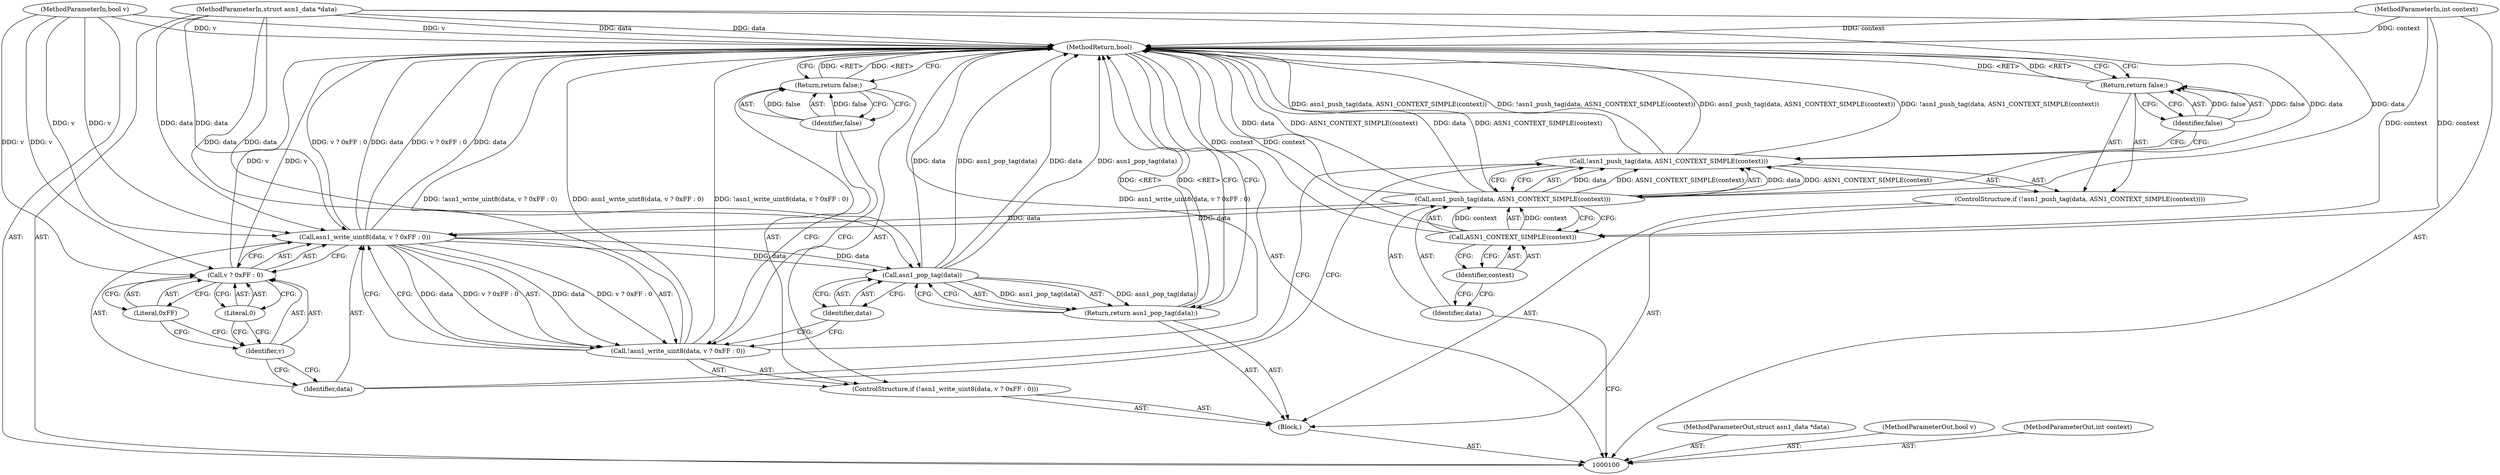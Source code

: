 digraph "0_samba_9d989c9dd7a5b92d0c5d65287935471b83b6e884_2" {
"1000126" [label="(MethodReturn,bool)"];
"1000101" [label="(MethodParameterIn,struct asn1_data *data)"];
"1000162" [label="(MethodParameterOut,struct asn1_data *data)"];
"1000102" [label="(MethodParameterIn,bool v)"];
"1000163" [label="(MethodParameterOut,bool v)"];
"1000103" [label="(MethodParameterIn,int context)"];
"1000164" [label="(MethodParameterOut,int context)"];
"1000104" [label="(Block,)"];
"1000106" [label="(Call,!asn1_push_tag(data, ASN1_CONTEXT_SIMPLE(context)))"];
"1000107" [label="(Call,asn1_push_tag(data, ASN1_CONTEXT_SIMPLE(context)))"];
"1000108" [label="(Identifier,data)"];
"1000109" [label="(Call,ASN1_CONTEXT_SIMPLE(context))"];
"1000110" [label="(Identifier,context)"];
"1000111" [label="(Return,return false;)"];
"1000105" [label="(ControlStructure,if (!asn1_push_tag(data, ASN1_CONTEXT_SIMPLE(context))))"];
"1000112" [label="(Identifier,false)"];
"1000114" [label="(Call,!asn1_write_uint8(data, v ? 0xFF : 0))"];
"1000115" [label="(Call,asn1_write_uint8(data, v ? 0xFF : 0))"];
"1000116" [label="(Identifier,data)"];
"1000117" [label="(Call,v ? 0xFF : 0)"];
"1000118" [label="(Identifier,v)"];
"1000119" [label="(Literal,0xFF)"];
"1000120" [label="(Literal,0)"];
"1000121" [label="(Return,return false;)"];
"1000122" [label="(Identifier,false)"];
"1000113" [label="(ControlStructure,if (!asn1_write_uint8(data, v ? 0xFF : 0)))"];
"1000124" [label="(Call,asn1_pop_tag(data))"];
"1000125" [label="(Identifier,data)"];
"1000123" [label="(Return,return asn1_pop_tag(data);)"];
"1000126" -> "1000100"  [label="AST: "];
"1000126" -> "1000111"  [label="CFG: "];
"1000126" -> "1000121"  [label="CFG: "];
"1000126" -> "1000123"  [label="CFG: "];
"1000111" -> "1000126"  [label="DDG: <RET>"];
"1000115" -> "1000126"  [label="DDG: v ? 0xFF : 0"];
"1000115" -> "1000126"  [label="DDG: data"];
"1000124" -> "1000126"  [label="DDG: data"];
"1000124" -> "1000126"  [label="DDG: asn1_pop_tag(data)"];
"1000107" -> "1000126"  [label="DDG: data"];
"1000107" -> "1000126"  [label="DDG: ASN1_CONTEXT_SIMPLE(context)"];
"1000106" -> "1000126"  [label="DDG: asn1_push_tag(data, ASN1_CONTEXT_SIMPLE(context))"];
"1000106" -> "1000126"  [label="DDG: !asn1_push_tag(data, ASN1_CONTEXT_SIMPLE(context))"];
"1000114" -> "1000126"  [label="DDG: !asn1_write_uint8(data, v ? 0xFF : 0)"];
"1000114" -> "1000126"  [label="DDG: asn1_write_uint8(data, v ? 0xFF : 0)"];
"1000103" -> "1000126"  [label="DDG: context"];
"1000117" -> "1000126"  [label="DDG: v"];
"1000102" -> "1000126"  [label="DDG: v"];
"1000101" -> "1000126"  [label="DDG: data"];
"1000109" -> "1000126"  [label="DDG: context"];
"1000121" -> "1000126"  [label="DDG: <RET>"];
"1000123" -> "1000126"  [label="DDG: <RET>"];
"1000101" -> "1000100"  [label="AST: "];
"1000101" -> "1000126"  [label="DDG: data"];
"1000101" -> "1000107"  [label="DDG: data"];
"1000101" -> "1000115"  [label="DDG: data"];
"1000101" -> "1000124"  [label="DDG: data"];
"1000162" -> "1000100"  [label="AST: "];
"1000102" -> "1000100"  [label="AST: "];
"1000102" -> "1000126"  [label="DDG: v"];
"1000102" -> "1000115"  [label="DDG: v"];
"1000102" -> "1000117"  [label="DDG: v"];
"1000163" -> "1000100"  [label="AST: "];
"1000103" -> "1000100"  [label="AST: "];
"1000103" -> "1000126"  [label="DDG: context"];
"1000103" -> "1000109"  [label="DDG: context"];
"1000164" -> "1000100"  [label="AST: "];
"1000104" -> "1000100"  [label="AST: "];
"1000105" -> "1000104"  [label="AST: "];
"1000113" -> "1000104"  [label="AST: "];
"1000123" -> "1000104"  [label="AST: "];
"1000106" -> "1000105"  [label="AST: "];
"1000106" -> "1000107"  [label="CFG: "];
"1000107" -> "1000106"  [label="AST: "];
"1000112" -> "1000106"  [label="CFG: "];
"1000116" -> "1000106"  [label="CFG: "];
"1000106" -> "1000126"  [label="DDG: asn1_push_tag(data, ASN1_CONTEXT_SIMPLE(context))"];
"1000106" -> "1000126"  [label="DDG: !asn1_push_tag(data, ASN1_CONTEXT_SIMPLE(context))"];
"1000107" -> "1000106"  [label="DDG: data"];
"1000107" -> "1000106"  [label="DDG: ASN1_CONTEXT_SIMPLE(context)"];
"1000107" -> "1000106"  [label="AST: "];
"1000107" -> "1000109"  [label="CFG: "];
"1000108" -> "1000107"  [label="AST: "];
"1000109" -> "1000107"  [label="AST: "];
"1000106" -> "1000107"  [label="CFG: "];
"1000107" -> "1000126"  [label="DDG: data"];
"1000107" -> "1000126"  [label="DDG: ASN1_CONTEXT_SIMPLE(context)"];
"1000107" -> "1000106"  [label="DDG: data"];
"1000107" -> "1000106"  [label="DDG: ASN1_CONTEXT_SIMPLE(context)"];
"1000101" -> "1000107"  [label="DDG: data"];
"1000109" -> "1000107"  [label="DDG: context"];
"1000107" -> "1000115"  [label="DDG: data"];
"1000108" -> "1000107"  [label="AST: "];
"1000108" -> "1000100"  [label="CFG: "];
"1000110" -> "1000108"  [label="CFG: "];
"1000109" -> "1000107"  [label="AST: "];
"1000109" -> "1000110"  [label="CFG: "];
"1000110" -> "1000109"  [label="AST: "];
"1000107" -> "1000109"  [label="CFG: "];
"1000109" -> "1000126"  [label="DDG: context"];
"1000109" -> "1000107"  [label="DDG: context"];
"1000103" -> "1000109"  [label="DDG: context"];
"1000110" -> "1000109"  [label="AST: "];
"1000110" -> "1000108"  [label="CFG: "];
"1000109" -> "1000110"  [label="CFG: "];
"1000111" -> "1000105"  [label="AST: "];
"1000111" -> "1000112"  [label="CFG: "];
"1000112" -> "1000111"  [label="AST: "];
"1000126" -> "1000111"  [label="CFG: "];
"1000111" -> "1000126"  [label="DDG: <RET>"];
"1000112" -> "1000111"  [label="DDG: false"];
"1000105" -> "1000104"  [label="AST: "];
"1000106" -> "1000105"  [label="AST: "];
"1000111" -> "1000105"  [label="AST: "];
"1000112" -> "1000111"  [label="AST: "];
"1000112" -> "1000106"  [label="CFG: "];
"1000111" -> "1000112"  [label="CFG: "];
"1000112" -> "1000111"  [label="DDG: false"];
"1000114" -> "1000113"  [label="AST: "];
"1000114" -> "1000115"  [label="CFG: "];
"1000115" -> "1000114"  [label="AST: "];
"1000122" -> "1000114"  [label="CFG: "];
"1000125" -> "1000114"  [label="CFG: "];
"1000114" -> "1000126"  [label="DDG: !asn1_write_uint8(data, v ? 0xFF : 0)"];
"1000114" -> "1000126"  [label="DDG: asn1_write_uint8(data, v ? 0xFF : 0)"];
"1000115" -> "1000114"  [label="DDG: data"];
"1000115" -> "1000114"  [label="DDG: v ? 0xFF : 0"];
"1000115" -> "1000114"  [label="AST: "];
"1000115" -> "1000117"  [label="CFG: "];
"1000116" -> "1000115"  [label="AST: "];
"1000117" -> "1000115"  [label="AST: "];
"1000114" -> "1000115"  [label="CFG: "];
"1000115" -> "1000126"  [label="DDG: v ? 0xFF : 0"];
"1000115" -> "1000126"  [label="DDG: data"];
"1000115" -> "1000114"  [label="DDG: data"];
"1000115" -> "1000114"  [label="DDG: v ? 0xFF : 0"];
"1000107" -> "1000115"  [label="DDG: data"];
"1000101" -> "1000115"  [label="DDG: data"];
"1000102" -> "1000115"  [label="DDG: v"];
"1000115" -> "1000124"  [label="DDG: data"];
"1000116" -> "1000115"  [label="AST: "];
"1000116" -> "1000106"  [label="CFG: "];
"1000118" -> "1000116"  [label="CFG: "];
"1000117" -> "1000115"  [label="AST: "];
"1000117" -> "1000119"  [label="CFG: "];
"1000117" -> "1000120"  [label="CFG: "];
"1000118" -> "1000117"  [label="AST: "];
"1000119" -> "1000117"  [label="AST: "];
"1000120" -> "1000117"  [label="AST: "];
"1000115" -> "1000117"  [label="CFG: "];
"1000117" -> "1000126"  [label="DDG: v"];
"1000102" -> "1000117"  [label="DDG: v"];
"1000118" -> "1000117"  [label="AST: "];
"1000118" -> "1000116"  [label="CFG: "];
"1000119" -> "1000118"  [label="CFG: "];
"1000120" -> "1000118"  [label="CFG: "];
"1000119" -> "1000117"  [label="AST: "];
"1000119" -> "1000118"  [label="CFG: "];
"1000117" -> "1000119"  [label="CFG: "];
"1000120" -> "1000117"  [label="AST: "];
"1000120" -> "1000118"  [label="CFG: "];
"1000117" -> "1000120"  [label="CFG: "];
"1000121" -> "1000113"  [label="AST: "];
"1000121" -> "1000122"  [label="CFG: "];
"1000122" -> "1000121"  [label="AST: "];
"1000126" -> "1000121"  [label="CFG: "];
"1000121" -> "1000126"  [label="DDG: <RET>"];
"1000122" -> "1000121"  [label="DDG: false"];
"1000122" -> "1000121"  [label="AST: "];
"1000122" -> "1000114"  [label="CFG: "];
"1000121" -> "1000122"  [label="CFG: "];
"1000122" -> "1000121"  [label="DDG: false"];
"1000113" -> "1000104"  [label="AST: "];
"1000114" -> "1000113"  [label="AST: "];
"1000121" -> "1000113"  [label="AST: "];
"1000124" -> "1000123"  [label="AST: "];
"1000124" -> "1000125"  [label="CFG: "];
"1000125" -> "1000124"  [label="AST: "];
"1000123" -> "1000124"  [label="CFG: "];
"1000124" -> "1000126"  [label="DDG: data"];
"1000124" -> "1000126"  [label="DDG: asn1_pop_tag(data)"];
"1000124" -> "1000123"  [label="DDG: asn1_pop_tag(data)"];
"1000115" -> "1000124"  [label="DDG: data"];
"1000101" -> "1000124"  [label="DDG: data"];
"1000125" -> "1000124"  [label="AST: "];
"1000125" -> "1000114"  [label="CFG: "];
"1000124" -> "1000125"  [label="CFG: "];
"1000123" -> "1000104"  [label="AST: "];
"1000123" -> "1000124"  [label="CFG: "];
"1000124" -> "1000123"  [label="AST: "];
"1000126" -> "1000123"  [label="CFG: "];
"1000123" -> "1000126"  [label="DDG: <RET>"];
"1000124" -> "1000123"  [label="DDG: asn1_pop_tag(data)"];
}

